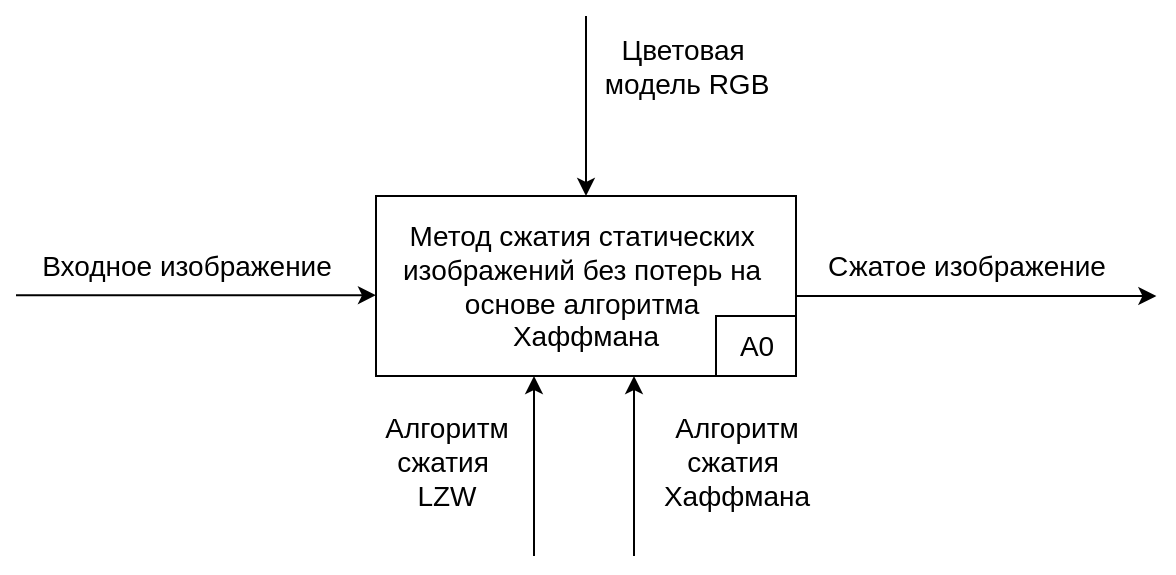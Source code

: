 <mxfile>
    <diagram id="wnSZFvbqJfbgUPwq1TmN" name="Страница 1">
        <mxGraphModel dx="702" dy="471" grid="1" gridSize="10" guides="1" tooltips="1" connect="1" arrows="1" fold="1" page="1" pageScale="1" pageWidth="827" pageHeight="1169" math="0" shadow="0">
            <root>
                <mxCell id="0"/>
                <mxCell id="1" parent="0"/>
                <mxCell id="5" style="edgeStyle=none;html=1;fontSize=14;entryX=0;entryY=0.5;entryDx=0;entryDy=0;" parent="1" edge="1">
                    <mxGeometry relative="1" as="geometry">
                        <mxPoint x="260" y="309.6" as="targetPoint"/>
                        <mxPoint x="80" y="309.6" as="sourcePoint"/>
                    </mxGeometry>
                </mxCell>
                <mxCell id="7" style="edgeStyle=none;html=1;fontSize=14;endArrow=none;endFill=0;startArrow=classic;startFill=1;" parent="1" edge="1">
                    <mxGeometry relative="1" as="geometry">
                        <mxPoint x="339" y="440" as="targetPoint"/>
                        <mxPoint x="339" y="350" as="sourcePoint"/>
                    </mxGeometry>
                </mxCell>
                <mxCell id="9" style="edgeStyle=none;html=1;fontSize=14;startArrow=classic;startFill=1;endArrow=none;endFill=0;" parent="1" edge="1">
                    <mxGeometry relative="1" as="geometry">
                        <mxPoint x="389" y="440" as="targetPoint"/>
                        <mxPoint x="389" y="350" as="sourcePoint"/>
                    </mxGeometry>
                </mxCell>
                <mxCell id="2" value="&lt;font&gt;&lt;span style=&quot;color: light-dark(rgb(0, 0, 0), rgb(237, 237, 237)); font-size: 14px;&quot;&gt;Метод сжатия статических&amp;nbsp; изображений без потерь&amp;nbsp;&lt;/span&gt;&lt;/font&gt;&lt;span style=&quot;background-color: transparent; font-size: 14px;&quot;&gt;&lt;font style=&quot;color: rgb(0, 0, 0);&quot;&gt;на&amp;nbsp;&lt;/font&gt;&lt;/span&gt;&lt;div&gt;&lt;span style=&quot;background-color: transparent; font-size: 14px;&quot;&gt;&lt;font style=&quot;color: rgb(0, 0, 0);&quot;&gt;основе&lt;/font&gt; &lt;font style=&quot;color: rgb(0, 0, 0);&quot;&gt;алгоритма&lt;/font&gt;&amp;nbsp;&lt;/span&gt;&lt;/div&gt;&lt;div&gt;&lt;span style=&quot;background-color: transparent; font-size: 14px;&quot;&gt;&lt;font style=&quot;color: rgb(0, 0, 0);&quot;&gt;Хаффмана&lt;/font&gt;&lt;/span&gt;&lt;/div&gt;" style="rounded=0;whiteSpace=wrap;html=1;" parent="1" vertex="1">
                    <mxGeometry x="260" y="260" width="210" height="90" as="geometry"/>
                </mxCell>
                <mxCell id="6" value="Входное изображение" style="text;html=1;align=center;verticalAlign=middle;resizable=0;points=[];autosize=1;strokeColor=none;fillColor=none;fontSize=14;" parent="1" vertex="1">
                    <mxGeometry x="80" y="280" width="170" height="30" as="geometry"/>
                </mxCell>
                <mxCell id="8" value="Алгоритм &lt;br&gt;сжатия&amp;nbsp;&lt;div&gt;&lt;font style=&quot;color: rgb(0, 0, 0);&quot;&gt;LZW&lt;/font&gt;&lt;/div&gt;" style="text;html=1;align=center;verticalAlign=middle;resizable=0;points=[];autosize=1;strokeColor=none;fillColor=none;fontSize=14;" parent="1" vertex="1">
                    <mxGeometry x="250" y="363" width="90" height="60" as="geometry"/>
                </mxCell>
                <mxCell id="10" value="Алгоритм&lt;br&gt;сжатия&amp;nbsp;&lt;div&gt;&lt;font style=&quot;color: rgb(0, 0, 0);&quot;&gt;Хаффмана&lt;/font&gt;&lt;/div&gt;" style="text;html=1;align=center;verticalAlign=middle;resizable=0;points=[];autosize=1;strokeColor=none;fillColor=none;fontSize=14;" parent="1" vertex="1">
                    <mxGeometry x="390" y="363" width="100" height="60" as="geometry"/>
                </mxCell>
                <mxCell id="17" value="A0" style="text;html=1;align=center;verticalAlign=middle;resizable=0;points=[];autosize=1;strokeColor=default;fillColor=none;fontSize=14;" parent="1" vertex="1">
                    <mxGeometry x="430" y="320" width="40" height="30" as="geometry"/>
                </mxCell>
                <mxCell id="18" value="Сжатое изображение" style="text;html=1;align=center;verticalAlign=middle;resizable=0;points=[];autosize=1;strokeColor=none;fillColor=none;fontSize=14;" parent="1" vertex="1">
                    <mxGeometry x="470" y="280" width="170" height="30" as="geometry"/>
                </mxCell>
                <mxCell id="22" style="edgeStyle=none;html=1;exitX=0.999;exitY=0.222;exitDx=0;exitDy=0;fontSize=14;exitPerimeter=0;" parent="1" edge="1">
                    <mxGeometry relative="1" as="geometry">
                        <mxPoint x="650.2" y="310.02" as="targetPoint"/>
                        <mxPoint x="470.0" y="310" as="sourcePoint"/>
                    </mxGeometry>
                </mxCell>
                <mxCell id="31" value="Цветовая&amp;nbsp;&lt;div&gt;&lt;font&gt;&lt;font style=&quot;color: rgb(0, 0, 0);&quot;&gt;модель&amp;nbsp;&lt;/font&gt;&lt;span style=&quot;background-color: transparent;&quot;&gt;&lt;font style=&quot;color: rgb(0, 0, 0);&quot;&gt;RGB&lt;/font&gt;&lt;/span&gt;&lt;/font&gt;&lt;/div&gt;" style="text;html=1;align=center;verticalAlign=middle;resizable=0;points=[];autosize=1;strokeColor=none;fillColor=none;fontSize=14;" parent="1" vertex="1">
                    <mxGeometry x="360" y="170" width="110" height="50" as="geometry"/>
                </mxCell>
                <mxCell id="32" style="edgeStyle=none;html=1;fontSize=14;entryX=0.5;entryY=0;entryDx=0;entryDy=0;" parent="1" edge="1" target="2">
                    <mxGeometry relative="1" as="geometry">
                        <mxPoint x="369.07" y="259.91" as="targetPoint"/>
                        <mxPoint x="365" y="170" as="sourcePoint"/>
                    </mxGeometry>
                </mxCell>
            </root>
        </mxGraphModel>
    </diagram>
</mxfile>